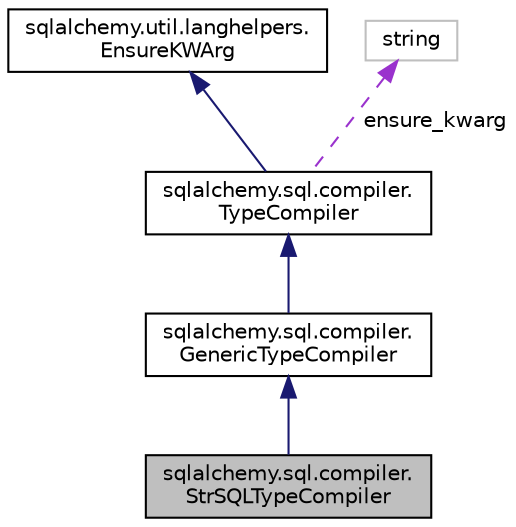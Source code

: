 digraph "sqlalchemy.sql.compiler.StrSQLTypeCompiler"
{
 // LATEX_PDF_SIZE
  edge [fontname="Helvetica",fontsize="10",labelfontname="Helvetica",labelfontsize="10"];
  node [fontname="Helvetica",fontsize="10",shape=record];
  Node1 [label="sqlalchemy.sql.compiler.\lStrSQLTypeCompiler",height=0.2,width=0.4,color="black", fillcolor="grey75", style="filled", fontcolor="black",tooltip=" "];
  Node2 -> Node1 [dir="back",color="midnightblue",fontsize="10",style="solid",fontname="Helvetica"];
  Node2 [label="sqlalchemy.sql.compiler.\lGenericTypeCompiler",height=0.2,width=0.4,color="black", fillcolor="white", style="filled",URL="$classsqlalchemy_1_1sql_1_1compiler_1_1GenericTypeCompiler.html",tooltip=" "];
  Node3 -> Node2 [dir="back",color="midnightblue",fontsize="10",style="solid",fontname="Helvetica"];
  Node3 [label="sqlalchemy.sql.compiler.\lTypeCompiler",height=0.2,width=0.4,color="black", fillcolor="white", style="filled",URL="$classsqlalchemy_1_1sql_1_1compiler_1_1TypeCompiler.html",tooltip=" "];
  Node4 -> Node3 [dir="back",color="midnightblue",fontsize="10",style="solid",fontname="Helvetica"];
  Node4 [label="sqlalchemy.util.langhelpers.\lEnsureKWArg",height=0.2,width=0.4,color="black", fillcolor="white", style="filled",URL="$classsqlalchemy_1_1util_1_1langhelpers_1_1EnsureKWArg.html",tooltip=" "];
  Node5 -> Node3 [dir="back",color="darkorchid3",fontsize="10",style="dashed",label=" ensure_kwarg" ,fontname="Helvetica"];
  Node5 [label="string",height=0.2,width=0.4,color="grey75", fillcolor="white", style="filled",tooltip=" "];
}
